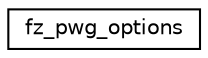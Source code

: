 digraph "Graphical Class Hierarchy"
{
 // LATEX_PDF_SIZE
  edge [fontname="Helvetica",fontsize="10",labelfontname="Helvetica",labelfontsize="10"];
  node [fontname="Helvetica",fontsize="10",shape=record];
  rankdir="LR";
  Node0 [label="fz_pwg_options",height=0.2,width=0.4,color="black", fillcolor="white", style="filled",URL="$structfz__pwg__options.html",tooltip=" "];
}
